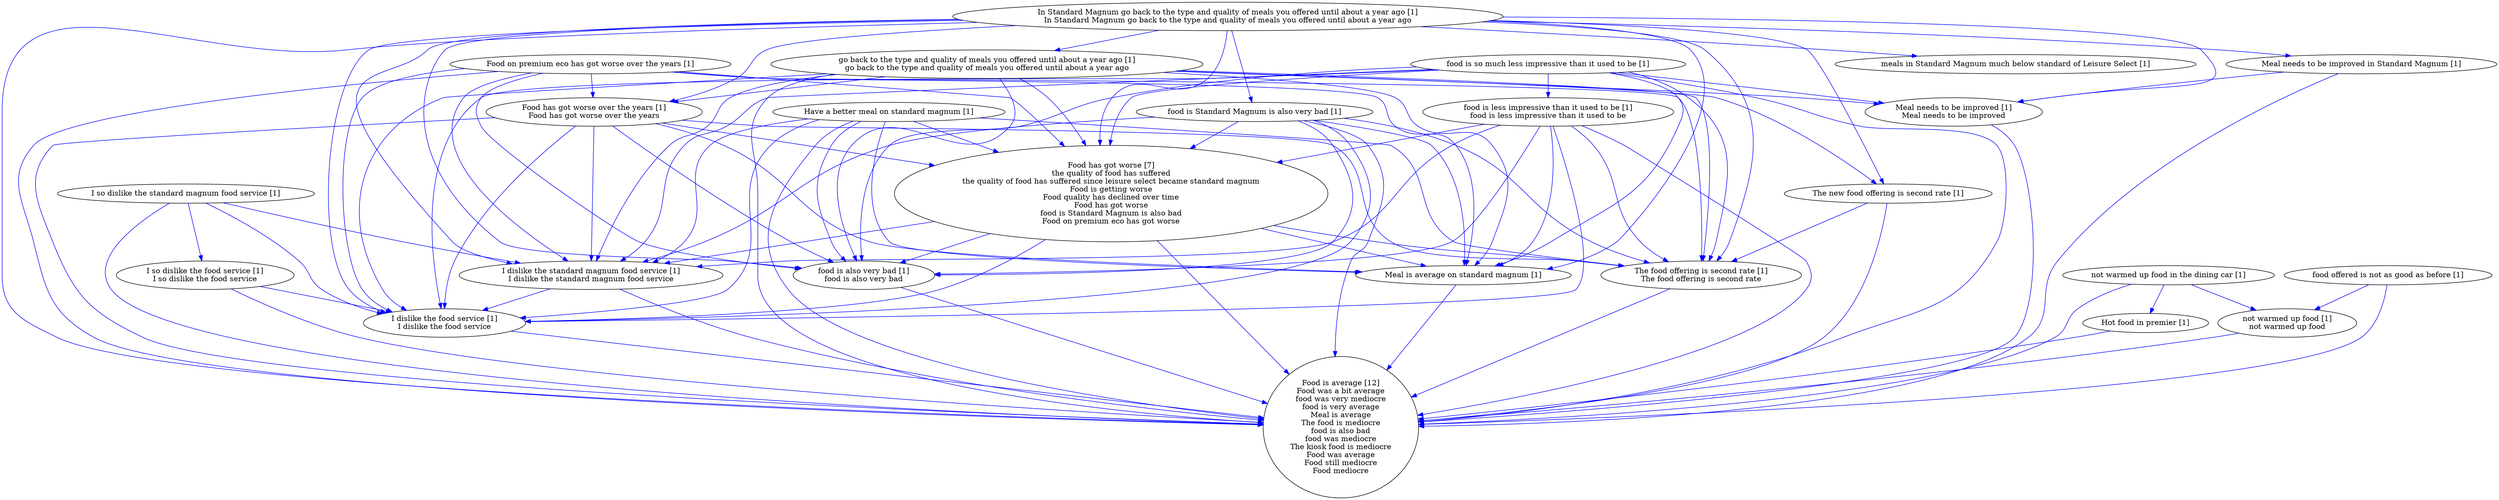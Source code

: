 digraph collapsedGraph {
"Food is average [12]\nFood was a bit average\nfood was very mediocre\nfood is very average\nMeal is average\nThe food is mediocre\nfood is also bad\nfood was mediocre\nThe kiosk food is mediocre\nFood was average\nFood still mediocre\nFood mediocre""Food has got worse [7]\nthe quality of food has suffered\nthe quality of food has suffered since leisure select became standard magnum\nFood is getting worse\nFood quality has declined over time\nFood has got worse\nfood is Standard Magnum is also bad\nFood on premium eco has got worse""Food on premium eco has got worse over the years [1]""Food has got worse over the years [1]\nFood has got worse over the years""Have a better meal on standard magnum [1]""Hot food in premier [1]""I so dislike the standard magnum food service [1]""I dislike the standard magnum food service [1]\nI dislike the standard magnum food service""I dislike the food service [1]\nI dislike the food service""I so dislike the food service [1]\nI so dislike the food service""In Standard Magnum go back to the type and quality of meals you offered until about a year ago [1]\nIn Standard Magnum go back to the type and quality of meals you offered until about a year ago""go back to the type and quality of meals you offered until about a year ago [1]\ngo back to the type and quality of meals you offered until about a year ago""Meal is average on standard magnum [1]""Meal needs to be improved in Standard Magnum [1]""Meal needs to be improved [1]\nMeal needs to be improved""The new food offering is second rate [1]""The food offering is second rate [1]\nThe food offering is second rate""food is Standard Magnum is also very bad [1]""food is also very bad [1]\nfood is also very bad""food is so much less impressive than it used to be [1]""food is less impressive than it used to be [1]\nfood is less impressive than it used to be""food offered is not as good as before [1]""meals in Standard Magnum much below standard of Leisure Select [1]""not warmed up food in the dining car [1]""not warmed up food [1]\nnot warmed up food""Food on premium eco has got worse over the years [1]" -> "Food has got worse over the years [1]\nFood has got worse over the years" [color=blue]
"Food on premium eco has got worse over the years [1]" -> "Food is average [12]\nFood was a bit average\nfood was very mediocre\nfood is very average\nMeal is average\nThe food is mediocre\nfood is also bad\nfood was mediocre\nThe kiosk food is mediocre\nFood was average\nFood still mediocre\nFood mediocre" [color=blue]
"I so dislike the standard magnum food service [1]" -> "I dislike the standard magnum food service [1]\nI dislike the standard magnum food service" [color=blue]
"I dislike the standard magnum food service [1]\nI dislike the standard magnum food service" -> "I dislike the food service [1]\nI dislike the food service" [color=blue]
"I so dislike the standard magnum food service [1]" -> "I so dislike the food service [1]\nI so dislike the food service" [color=blue]
"I so dislike the food service [1]\nI so dislike the food service" -> "I dislike the food service [1]\nI dislike the food service" [color=blue]
"I so dislike the standard magnum food service [1]" -> "I dislike the food service [1]\nI dislike the food service" [color=blue]
"In Standard Magnum go back to the type and quality of meals you offered until about a year ago [1]\nIn Standard Magnum go back to the type and quality of meals you offered until about a year ago" -> "go back to the type and quality of meals you offered until about a year ago [1]\ngo back to the type and quality of meals you offered until about a year ago" [color=blue]
"In Standard Magnum go back to the type and quality of meals you offered until about a year ago [1]\nIn Standard Magnum go back to the type and quality of meals you offered until about a year ago" -> "Food has got worse over the years [1]\nFood has got worse over the years" [color=blue]
"go back to the type and quality of meals you offered until about a year ago [1]\ngo back to the type and quality of meals you offered until about a year ago" -> "Food has got worse over the years [1]\nFood has got worse over the years" [color=blue]
"Have a better meal on standard magnum [1]" -> "Meal is average on standard magnum [1]" [color=blue]
"Meal needs to be improved in Standard Magnum [1]" -> "Meal needs to be improved [1]\nMeal needs to be improved" [color=blue]
"In Standard Magnum go back to the type and quality of meals you offered until about a year ago [1]\nIn Standard Magnum go back to the type and quality of meals you offered until about a year ago" -> "Meal needs to be improved in Standard Magnum [1]" [color=blue]
"In Standard Magnum go back to the type and quality of meals you offered until about a year ago [1]\nIn Standard Magnum go back to the type and quality of meals you offered until about a year ago" -> "Meal needs to be improved [1]\nMeal needs to be improved" [color=blue]
"go back to the type and quality of meals you offered until about a year ago [1]\ngo back to the type and quality of meals you offered until about a year ago" -> "Meal needs to be improved [1]\nMeal needs to be improved" [color=blue]
"Meal is average on standard magnum [1]" -> "Food is average [12]\nFood was a bit average\nfood was very mediocre\nfood is very average\nMeal is average\nThe food is mediocre\nfood is also bad\nfood was mediocre\nThe kiosk food is mediocre\nFood was average\nFood still mediocre\nFood mediocre" [color=blue]
"The new food offering is second rate [1]" -> "The food offering is second rate [1]\nThe food offering is second rate" [color=blue]
"In Standard Magnum go back to the type and quality of meals you offered until about a year ago [1]\nIn Standard Magnum go back to the type and quality of meals you offered until about a year ago" -> "The new food offering is second rate [1]" [color=blue]
"In Standard Magnum go back to the type and quality of meals you offered until about a year ago [1]\nIn Standard Magnum go back to the type and quality of meals you offered until about a year ago" -> "The food offering is second rate [1]\nThe food offering is second rate" [color=blue]
"go back to the type and quality of meals you offered until about a year ago [1]\ngo back to the type and quality of meals you offered until about a year ago" -> "The new food offering is second rate [1]" [color=blue]
"go back to the type and quality of meals you offered until about a year ago [1]\ngo back to the type and quality of meals you offered until about a year ago" -> "The food offering is second rate [1]\nThe food offering is second rate" [color=blue]
"food is Standard Magnum is also very bad [1]" -> "food is also very bad [1]\nfood is also very bad" [color=blue]
"In Standard Magnum go back to the type and quality of meals you offered until about a year ago [1]\nIn Standard Magnum go back to the type and quality of meals you offered until about a year ago" -> "food is Standard Magnum is also very bad [1]" [color=blue]
"food is so much less impressive than it used to be [1]" -> "food is less impressive than it used to be [1]\nfood is less impressive than it used to be" [color=blue]
"food is so much less impressive than it used to be [1]" -> "Meal needs to be improved [1]\nMeal needs to be improved" [color=blue]
"In Standard Magnum go back to the type and quality of meals you offered until about a year ago [1]\nIn Standard Magnum go back to the type and quality of meals you offered until about a year ago" -> "meals in Standard Magnum much below standard of Leisure Select [1]" [color=blue]
"not warmed up food in the dining car [1]" -> "not warmed up food [1]\nnot warmed up food" [color=blue]
"food offered is not as good as before [1]" -> "not warmed up food [1]\nnot warmed up food" [color=blue]
"not warmed up food in the dining car [1]" -> "Hot food in premier [1]" [color=blue]
"Food has got worse [7]\nthe quality of food has suffered\nthe quality of food has suffered since leisure select became standard magnum\nFood is getting worse\nFood quality has declined over time\nFood has got worse\nfood is Standard Magnum is also bad\nFood on premium eco has got worse" -> "food is also very bad [1]\nfood is also very bad" [color=blue]
"Food has got worse [7]\nthe quality of food has suffered\nthe quality of food has suffered since leisure select became standard magnum\nFood is getting worse\nFood quality has declined over time\nFood has got worse\nfood is Standard Magnum is also bad\nFood on premium eco has got worse" -> "The food offering is second rate [1]\nThe food offering is second rate" [color=blue]
"Food on premium eco has got worse over the years [1]" -> "food is also very bad [1]\nfood is also very bad" [color=blue]
"Food on premium eco has got worse over the years [1]" -> "The food offering is second rate [1]\nThe food offering is second rate" [color=blue]
"Food on premium eco has got worse over the years [1]" -> "Food has got worse [7]\nthe quality of food has suffered\nthe quality of food has suffered since leisure select became standard magnum\nFood is getting worse\nFood quality has declined over time\nFood has got worse\nfood is Standard Magnum is also bad\nFood on premium eco has got worse" [color=blue]
"Food on premium eco has got worse over the years [1]" -> "I dislike the standard magnum food service [1]\nI dislike the standard magnum food service" [color=blue]
"Food on premium eco has got worse over the years [1]" -> "Meal is average on standard magnum [1]" [color=blue]
"Food has got worse over the years [1]\nFood has got worse over the years" -> "Food is average [12]\nFood was a bit average\nfood was very mediocre\nfood is very average\nMeal is average\nThe food is mediocre\nfood is also bad\nfood was mediocre\nThe kiosk food is mediocre\nFood was average\nFood still mediocre\nFood mediocre" [color=blue]
"Food has got worse over the years [1]\nFood has got worse over the years" -> "food is also very bad [1]\nfood is also very bad" [color=blue]
"Food has got worse over the years [1]\nFood has got worse over the years" -> "The food offering is second rate [1]\nThe food offering is second rate" [color=blue]
"Food has got worse over the years [1]\nFood has got worse over the years" -> "Food has got worse [7]\nthe quality of food has suffered\nthe quality of food has suffered since leisure select became standard magnum\nFood is getting worse\nFood quality has declined over time\nFood has got worse\nfood is Standard Magnum is also bad\nFood on premium eco has got worse" [color=blue]
"Food has got worse over the years [1]\nFood has got worse over the years" -> "I dislike the standard magnum food service [1]\nI dislike the standard magnum food service" [color=blue]
"Food has got worse over the years [1]\nFood has got worse over the years" -> "Meal is average on standard magnum [1]" [color=blue]
"Have a better meal on standard magnum [1]" -> "Food is average [12]\nFood was a bit average\nfood was very mediocre\nfood is very average\nMeal is average\nThe food is mediocre\nfood is also bad\nfood was mediocre\nThe kiosk food is mediocre\nFood was average\nFood still mediocre\nFood mediocre" [color=blue]
"Have a better meal on standard magnum [1]" -> "food is also very bad [1]\nfood is also very bad" [color=blue]
"Have a better meal on standard magnum [1]" -> "The food offering is second rate [1]\nThe food offering is second rate" [color=blue]
"Have a better meal on standard magnum [1]" -> "Food has got worse [7]\nthe quality of food has suffered\nthe quality of food has suffered since leisure select became standard magnum\nFood is getting worse\nFood quality has declined over time\nFood has got worse\nfood is Standard Magnum is also bad\nFood on premium eco has got worse" [color=blue]
"Have a better meal on standard magnum [1]" -> "I dislike the standard magnum food service [1]\nI dislike the standard magnum food service" [color=blue]
"In Standard Magnum go back to the type and quality of meals you offered until about a year ago [1]\nIn Standard Magnum go back to the type and quality of meals you offered until about a year ago" -> "food is also very bad [1]\nfood is also very bad" [color=blue]
"In Standard Magnum go back to the type and quality of meals you offered until about a year ago [1]\nIn Standard Magnum go back to the type and quality of meals you offered until about a year ago" -> "Food has got worse [7]\nthe quality of food has suffered\nthe quality of food has suffered since leisure select became standard magnum\nFood is getting worse\nFood quality has declined over time\nFood has got worse\nfood is Standard Magnum is also bad\nFood on premium eco has got worse" [color=blue]
"In Standard Magnum go back to the type and quality of meals you offered until about a year ago [1]\nIn Standard Magnum go back to the type and quality of meals you offered until about a year ago" -> "I dislike the standard magnum food service [1]\nI dislike the standard magnum food service" [color=blue]
"In Standard Magnum go back to the type and quality of meals you offered until about a year ago [1]\nIn Standard Magnum go back to the type and quality of meals you offered until about a year ago" -> "Food is average [12]\nFood was a bit average\nfood was very mediocre\nfood is very average\nMeal is average\nThe food is mediocre\nfood is also bad\nfood was mediocre\nThe kiosk food is mediocre\nFood was average\nFood still mediocre\nFood mediocre" [color=blue]
"In Standard Magnum go back to the type and quality of meals you offered until about a year ago [1]\nIn Standard Magnum go back to the type and quality of meals you offered until about a year ago" -> "Meal is average on standard magnum [1]" [color=blue]
"go back to the type and quality of meals you offered until about a year ago [1]\ngo back to the type and quality of meals you offered until about a year ago" -> "food is also very bad [1]\nfood is also very bad" [color=blue]
"go back to the type and quality of meals you offered until about a year ago [1]\ngo back to the type and quality of meals you offered until about a year ago" -> "Food has got worse [7]\nthe quality of food has suffered\nthe quality of food has suffered since leisure select became standard magnum\nFood is getting worse\nFood quality has declined over time\nFood has got worse\nfood is Standard Magnum is also bad\nFood on premium eco has got worse" [color=blue]
"go back to the type and quality of meals you offered until about a year ago [1]\ngo back to the type and quality of meals you offered until about a year ago" -> "I dislike the standard magnum food service [1]\nI dislike the standard magnum food service" [color=blue]
"go back to the type and quality of meals you offered until about a year ago [1]\ngo back to the type and quality of meals you offered until about a year ago" -> "Food is average [12]\nFood was a bit average\nfood was very mediocre\nfood is very average\nMeal is average\nThe food is mediocre\nfood is also bad\nfood was mediocre\nThe kiosk food is mediocre\nFood was average\nFood still mediocre\nFood mediocre" [color=blue]
"go back to the type and quality of meals you offered until about a year ago [1]\ngo back to the type and quality of meals you offered until about a year ago" -> "Meal is average on standard magnum [1]" [color=blue]
"The new food offering is second rate [1]" -> "Food is average [12]\nFood was a bit average\nfood was very mediocre\nfood is very average\nMeal is average\nThe food is mediocre\nfood is also bad\nfood was mediocre\nThe kiosk food is mediocre\nFood was average\nFood still mediocre\nFood mediocre" [color=blue]
"The food offering is second rate [1]\nThe food offering is second rate" -> "Food is average [12]\nFood was a bit average\nfood was very mediocre\nfood is very average\nMeal is average\nThe food is mediocre\nfood is also bad\nfood was mediocre\nThe kiosk food is mediocre\nFood was average\nFood still mediocre\nFood mediocre" [color=blue]
"food is Standard Magnum is also very bad [1]" -> "Food has got worse [7]\nthe quality of food has suffered\nthe quality of food has suffered since leisure select became standard magnum\nFood is getting worse\nFood quality has declined over time\nFood has got worse\nfood is Standard Magnum is also bad\nFood on premium eco has got worse" [color=blue]
"food is Standard Magnum is also very bad [1]" -> "The food offering is second rate [1]\nThe food offering is second rate" [color=blue]
"food is Standard Magnum is also very bad [1]" -> "I dislike the standard magnum food service [1]\nI dislike the standard magnum food service" [color=blue]
"food is Standard Magnum is also very bad [1]" -> "Food is average [12]\nFood was a bit average\nfood was very mediocre\nfood is very average\nMeal is average\nThe food is mediocre\nfood is also bad\nfood was mediocre\nThe kiosk food is mediocre\nFood was average\nFood still mediocre\nFood mediocre" [color=blue]
"food is Standard Magnum is also very bad [1]" -> "Meal is average on standard magnum [1]" [color=blue]
"food is so much less impressive than it used to be [1]" -> "Food has got worse [7]\nthe quality of food has suffered\nthe quality of food has suffered since leisure select became standard magnum\nFood is getting worse\nFood quality has declined over time\nFood has got worse\nfood is Standard Magnum is also bad\nFood on premium eco has got worse" [color=blue]
"food is so much less impressive than it used to be [1]" -> "food is also very bad [1]\nfood is also very bad" [color=blue]
"food is so much less impressive than it used to be [1]" -> "The food offering is second rate [1]\nThe food offering is second rate" [color=blue]
"food is so much less impressive than it used to be [1]" -> "I dislike the standard magnum food service [1]\nI dislike the standard magnum food service" [color=blue]
"food is so much less impressive than it used to be [1]" -> "Food is average [12]\nFood was a bit average\nfood was very mediocre\nfood is very average\nMeal is average\nThe food is mediocre\nfood is also bad\nfood was mediocre\nThe kiosk food is mediocre\nFood was average\nFood still mediocre\nFood mediocre" [color=blue]
"food is so much less impressive than it used to be [1]" -> "Meal is average on standard magnum [1]" [color=blue]
"food is less impressive than it used to be [1]\nfood is less impressive than it used to be" -> "Food has got worse [7]\nthe quality of food has suffered\nthe quality of food has suffered since leisure select became standard magnum\nFood is getting worse\nFood quality has declined over time\nFood has got worse\nfood is Standard Magnum is also bad\nFood on premium eco has got worse" [color=blue]
"food is less impressive than it used to be [1]\nfood is less impressive than it used to be" -> "food is also very bad [1]\nfood is also very bad" [color=blue]
"food is less impressive than it used to be [1]\nfood is less impressive than it used to be" -> "The food offering is second rate [1]\nThe food offering is second rate" [color=blue]
"food is less impressive than it used to be [1]\nfood is less impressive than it used to be" -> "I dislike the standard magnum food service [1]\nI dislike the standard magnum food service" [color=blue]
"food is less impressive than it used to be [1]\nfood is less impressive than it used to be" -> "Food is average [12]\nFood was a bit average\nfood was very mediocre\nfood is very average\nMeal is average\nThe food is mediocre\nfood is also bad\nfood was mediocre\nThe kiosk food is mediocre\nFood was average\nFood still mediocre\nFood mediocre" [color=blue]
"food is less impressive than it used to be [1]\nfood is less impressive than it used to be" -> "Meal is average on standard magnum [1]" [color=blue]
"food offered is not as good as before [1]" -> "Food is average [12]\nFood was a bit average\nfood was very mediocre\nfood is very average\nMeal is average\nThe food is mediocre\nfood is also bad\nfood was mediocre\nThe kiosk food is mediocre\nFood was average\nFood still mediocre\nFood mediocre" [color=blue]
"Food has got worse [7]\nthe quality of food has suffered\nthe quality of food has suffered since leisure select became standard magnum\nFood is getting worse\nFood quality has declined over time\nFood has got worse\nfood is Standard Magnum is also bad\nFood on premium eco has got worse" -> "Food is average [12]\nFood was a bit average\nfood was very mediocre\nfood is very average\nMeal is average\nThe food is mediocre\nfood is also bad\nfood was mediocre\nThe kiosk food is mediocre\nFood was average\nFood still mediocre\nFood mediocre" [color=blue]
"Food has got worse [7]\nthe quality of food has suffered\nthe quality of food has suffered since leisure select became standard magnum\nFood is getting worse\nFood quality has declined over time\nFood has got worse\nfood is Standard Magnum is also bad\nFood on premium eco has got worse" -> "I dislike the standard magnum food service [1]\nI dislike the standard magnum food service" [color=blue]
"Food has got worse [7]\nthe quality of food has suffered\nthe quality of food has suffered since leisure select became standard magnum\nFood is getting worse\nFood quality has declined over time\nFood has got worse\nfood is Standard Magnum is also bad\nFood on premium eco has got worse" -> "Meal is average on standard magnum [1]" [color=blue]
"Food has got worse [7]\nthe quality of food has suffered\nthe quality of food has suffered since leisure select became standard magnum\nFood is getting worse\nFood quality has declined over time\nFood has got worse\nfood is Standard Magnum is also bad\nFood on premium eco has got worse" -> "I dislike the food service [1]\nI dislike the food service" [color=blue]
"Food on premium eco has got worse over the years [1]" -> "I dislike the food service [1]\nI dislike the food service" [color=blue]
"Food has got worse over the years [1]\nFood has got worse over the years" -> "I dislike the food service [1]\nI dislike the food service" [color=blue]
"Have a better meal on standard magnum [1]" -> "I dislike the food service [1]\nI dislike the food service" [color=blue]
"Hot food in premier [1]" -> "Food is average [12]\nFood was a bit average\nfood was very mediocre\nfood is very average\nMeal is average\nThe food is mediocre\nfood is also bad\nfood was mediocre\nThe kiosk food is mediocre\nFood was average\nFood still mediocre\nFood mediocre" [color=blue]
"I so dislike the standard magnum food service [1]" -> "Food is average [12]\nFood was a bit average\nfood was very mediocre\nfood is very average\nMeal is average\nThe food is mediocre\nfood is also bad\nfood was mediocre\nThe kiosk food is mediocre\nFood was average\nFood still mediocre\nFood mediocre" [color=blue]
"I dislike the standard magnum food service [1]\nI dislike the standard magnum food service" -> "Food is average [12]\nFood was a bit average\nfood was very mediocre\nfood is very average\nMeal is average\nThe food is mediocre\nfood is also bad\nfood was mediocre\nThe kiosk food is mediocre\nFood was average\nFood still mediocre\nFood mediocre" [color=blue]
"I dislike the food service [1]\nI dislike the food service" -> "Food is average [12]\nFood was a bit average\nfood was very mediocre\nfood is very average\nMeal is average\nThe food is mediocre\nfood is also bad\nfood was mediocre\nThe kiosk food is mediocre\nFood was average\nFood still mediocre\nFood mediocre" [color=blue]
"I so dislike the food service [1]\nI so dislike the food service" -> "Food is average [12]\nFood was a bit average\nfood was very mediocre\nfood is very average\nMeal is average\nThe food is mediocre\nfood is also bad\nfood was mediocre\nThe kiosk food is mediocre\nFood was average\nFood still mediocre\nFood mediocre" [color=blue]
"In Standard Magnum go back to the type and quality of meals you offered until about a year ago [1]\nIn Standard Magnum go back to the type and quality of meals you offered until about a year ago" -> "I dislike the food service [1]\nI dislike the food service" [color=blue]
"go back to the type and quality of meals you offered until about a year ago [1]\ngo back to the type and quality of meals you offered until about a year ago" -> "I dislike the food service [1]\nI dislike the food service" [color=blue]
"Meal needs to be improved in Standard Magnum [1]" -> "Food is average [12]\nFood was a bit average\nfood was very mediocre\nfood is very average\nMeal is average\nThe food is mediocre\nfood is also bad\nfood was mediocre\nThe kiosk food is mediocre\nFood was average\nFood still mediocre\nFood mediocre" [color=blue]
"Meal needs to be improved [1]\nMeal needs to be improved" -> "Food is average [12]\nFood was a bit average\nfood was very mediocre\nfood is very average\nMeal is average\nThe food is mediocre\nfood is also bad\nfood was mediocre\nThe kiosk food is mediocre\nFood was average\nFood still mediocre\nFood mediocre" [color=blue]
"food is Standard Magnum is also very bad [1]" -> "I dislike the food service [1]\nI dislike the food service" [color=blue]
"food is also very bad [1]\nfood is also very bad" -> "Food is average [12]\nFood was a bit average\nfood was very mediocre\nfood is very average\nMeal is average\nThe food is mediocre\nfood is also bad\nfood was mediocre\nThe kiosk food is mediocre\nFood was average\nFood still mediocre\nFood mediocre" [color=blue]
"food is so much less impressive than it used to be [1]" -> "I dislike the food service [1]\nI dislike the food service" [color=blue]
"food is less impressive than it used to be [1]\nfood is less impressive than it used to be" -> "I dislike the food service [1]\nI dislike the food service" [color=blue]
"not warmed up food in the dining car [1]" -> "Food is average [12]\nFood was a bit average\nfood was very mediocre\nfood is very average\nMeal is average\nThe food is mediocre\nfood is also bad\nfood was mediocre\nThe kiosk food is mediocre\nFood was average\nFood still mediocre\nFood mediocre" [color=blue]
"not warmed up food [1]\nnot warmed up food" -> "Food is average [12]\nFood was a bit average\nfood was very mediocre\nfood is very average\nMeal is average\nThe food is mediocre\nfood is also bad\nfood was mediocre\nThe kiosk food is mediocre\nFood was average\nFood still mediocre\nFood mediocre" [color=blue]
}